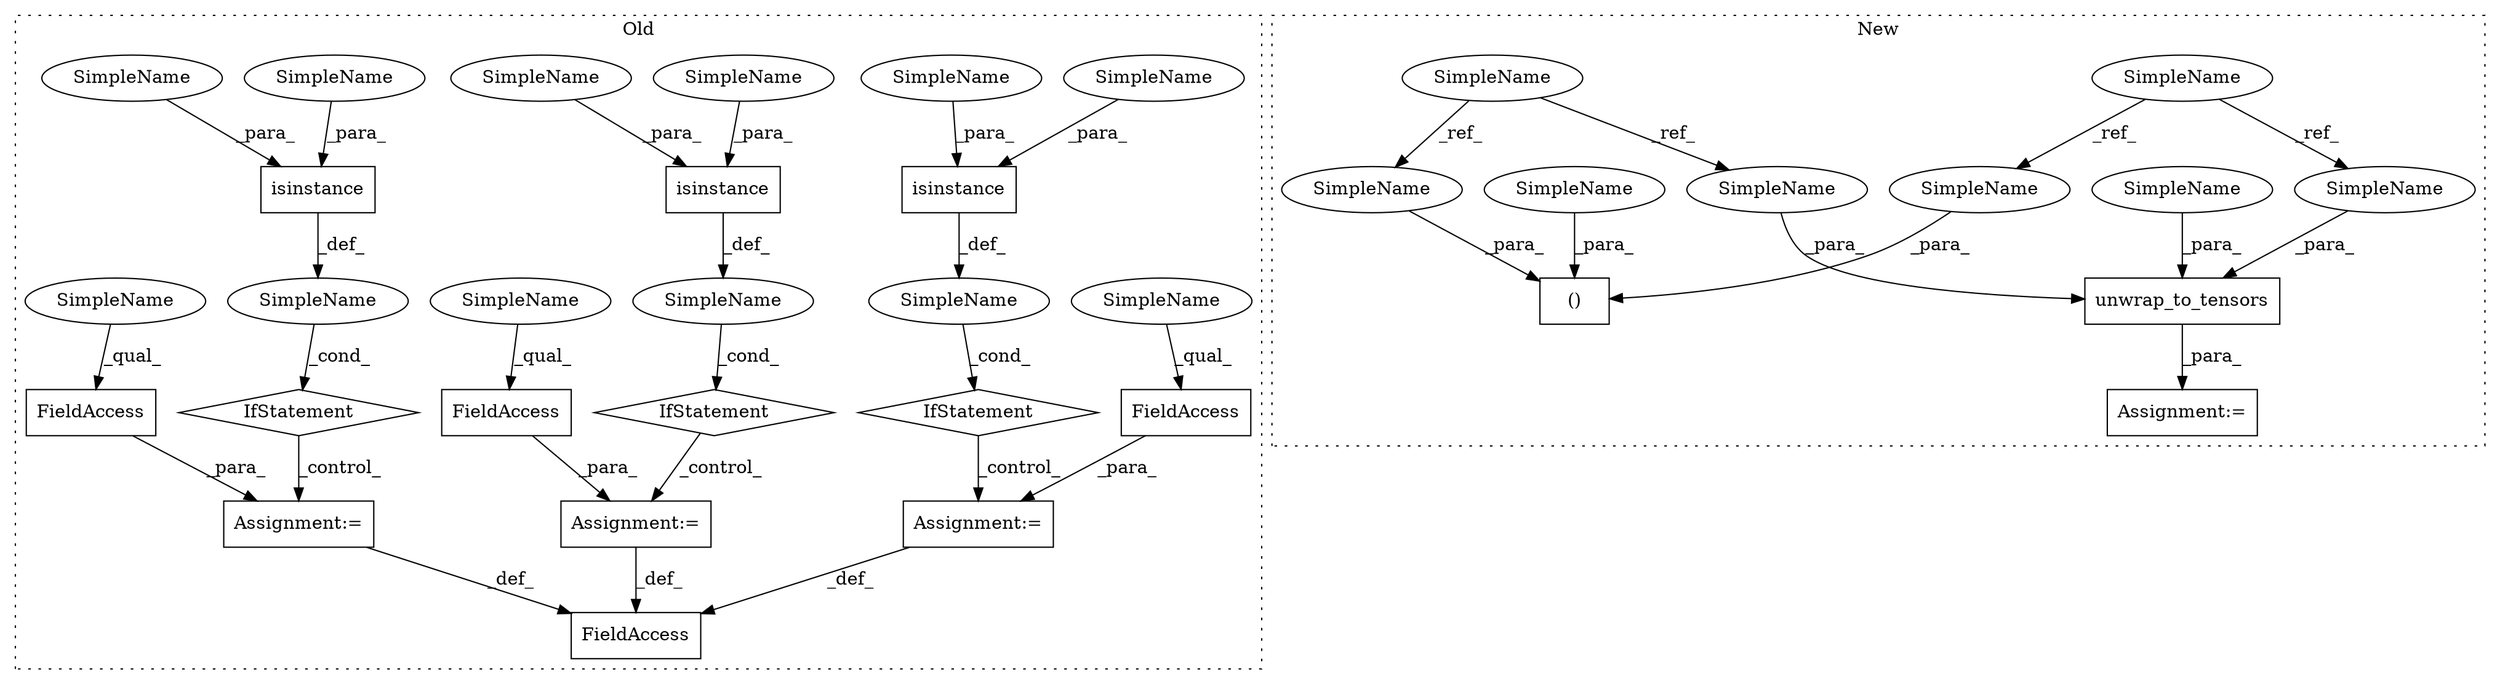digraph G {
subgraph cluster0 {
1 [label="isinstance" a="32" s="630,661" l="11,1" shape="box"];
4 [label="FieldAccess" a="22" s="684" l="16" shape="box"];
6 [label="IfStatement" a="25" s="626,662" l="4,2" shape="diamond"];
8 [label="isinstance" a="32" s="716,740" l="11,1" shape="box"];
10 [label="FieldAccess" a="22" s="756" l="9" shape="box"];
11 [label="IfStatement" a="25" s="712,741" l="4,2" shape="diamond"];
12 [label="isinstance" a="32" s="544,575" l="11,1" shape="box"];
13 [label="FieldAccess" a="22" s="598" l="16" shape="box"];
14 [label="IfStatement" a="25" s="540,576" l="4,2" shape="diamond"];
15 [label="SimpleName" a="42" s="" l="" shape="ellipse"];
16 [label="Assignment:=" a="7" s="597" l="1" shape="box"];
17 [label="FieldAccess" a="22" s="1121" l="19" shape="box"];
18 [label="SimpleName" a="42" s="" l="" shape="ellipse"];
19 [label="Assignment:=" a="7" s="755" l="1" shape="box"];
20 [label="SimpleName" a="42" s="" l="" shape="ellipse"];
21 [label="Assignment:=" a="7" s="683" l="1" shape="box"];
22 [label="SimpleName" a="42" s="598" l="11" shape="ellipse"];
23 [label="SimpleName" a="42" s="555" l="11" shape="ellipse"];
30 [label="SimpleName" a="42" s="684" l="11" shape="ellipse"];
31 [label="SimpleName" a="42" s="641" l="11" shape="ellipse"];
32 [label="SimpleName" a="42" s="732" l="8" shape="ellipse"];
33 [label="SimpleName" a="42" s="653" l="8" shape="ellipse"];
34 [label="SimpleName" a="42" s="567" l="8" shape="ellipse"];
35 [label="SimpleName" a="42" s="727" l="4" shape="ellipse"];
36 [label="SimpleName" a="42" s="756" l="4" shape="ellipse"];
label = "Old";
style="dotted";
}
subgraph cluster1 {
2 [label="unwrap_to_tensors" a="32" s="572,618" l="18,1" shape="box"];
3 [label="SimpleName" a="42" s="477" l="11" shape="ellipse"];
5 [label="()" a="106" s="513" l="52" shape="box"];
7 [label="Assignment:=" a="7" s="565" l="2" shape="box"];
9 [label="SimpleName" a="42" s="498" l="4" shape="ellipse"];
24 [label="SimpleName" a="42" s="537" l="11" shape="ellipse"];
25 [label="SimpleName" a="42" s="602" l="11" shape="ellipse"];
26 [label="SimpleName" a="42" s="590" l="11" shape="ellipse"];
27 [label="SimpleName" a="42" s="513" l="11" shape="ellipse"];
28 [label="SimpleName" a="42" s="561" l="4" shape="ellipse"];
29 [label="SimpleName" a="42" s="614" l="4" shape="ellipse"];
label = "New";
style="dotted";
}
1 -> 20 [label="_def_"];
2 -> 7 [label="_para_"];
3 -> 24 [label="_ref_"];
3 -> 25 [label="_ref_"];
4 -> 21 [label="_para_"];
6 -> 21 [label="_control_"];
8 -> 18 [label="_def_"];
9 -> 28 [label="_ref_"];
9 -> 29 [label="_ref_"];
10 -> 19 [label="_para_"];
11 -> 19 [label="_control_"];
12 -> 15 [label="_def_"];
13 -> 16 [label="_para_"];
14 -> 16 [label="_control_"];
15 -> 14 [label="_cond_"];
16 -> 17 [label="_def_"];
18 -> 11 [label="_cond_"];
19 -> 17 [label="_def_"];
20 -> 6 [label="_cond_"];
21 -> 17 [label="_def_"];
22 -> 13 [label="_qual_"];
23 -> 12 [label="_para_"];
24 -> 5 [label="_para_"];
25 -> 2 [label="_para_"];
26 -> 2 [label="_para_"];
27 -> 5 [label="_para_"];
28 -> 5 [label="_para_"];
29 -> 2 [label="_para_"];
30 -> 4 [label="_qual_"];
31 -> 1 [label="_para_"];
32 -> 8 [label="_para_"];
33 -> 1 [label="_para_"];
34 -> 12 [label="_para_"];
35 -> 8 [label="_para_"];
36 -> 10 [label="_qual_"];
}